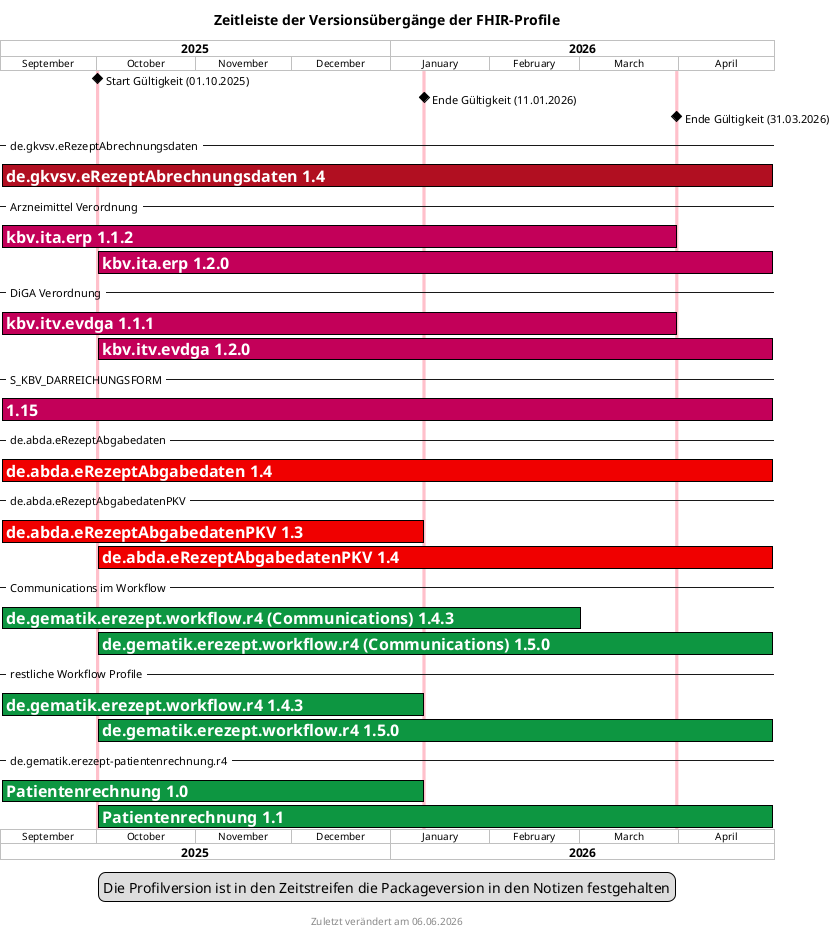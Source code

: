 @startgantt fhir_version_timeline
' Define color variables
!define kbvcolor #c30059
!define gematikcolor #0D9641 
!define davcolor #f00000
!define gkvcolor #b10f21

<style>
ganttDiagram {
   task {
      BackGroundColor GreenYellow
      LineColor Green
      FontColor white
      FontSize 16
      FontStyle bold
   }
   undone {
       BackGroundColor red
   }
}
</style>
title Zeitleiste der Versionsübergänge der FHIR-Profile
footer Zuletzt verändert am %date("dd.MM.yyyy")

projectscale monthly zoom 3
Project starts 2025-09-01

2025-10-01 is colored pink
2026-01-11 is colored pink
2026-03-31 is colored pink

[Start Gültigkeit (01.10.2025)] happens on 2025-10-01
[Ende Gültigkeit (11.01.2026)] happens on 2026-01-11
[Ende Gültigkeit (31.03.2026)] happens on 2026-03-31

-- de.gkvsv.eRezeptAbrechnungsdaten --
[de.gkvsv.eRezeptAbrechnungsdaten 1.4] starts 2025-09-01 and ends 2026-04-30
[de.gkvsv.eRezeptAbrechnungsdaten 1.4] is colored in gkvcolor/black

-- Arzneimittel Verordnung --

[kbv.ita.erp 1.1.2] starts 2025-09-01 and ends 2026-03-31
[kbv.ita.erp 1.1.2] is colored in kbvcolor/black 
[kbv.ita.erp 1.2.0] starts 2025-10-01 and ends 2026-04-30
[kbv.ita.erp 1.2.0] is colored in kbvcolor/black 

-- DiGA Verordnung --

[kbv.itv.evdga 1.1.1] starts 2025-09-01 and ends 2026-03-31
[kbv.itv.evdga 1.1.1] is colored in kbvcolor/black 
[kbv.itv.evdga 1.2.0] starts 2025-10-01 and ends 2026-04-30
[kbv.itv.evdga 1.2.0] is colored in kbvcolor/black 

-- S_KBV_DARREICHUNGSFORM --
[1.15] starts 2025-09-01 and ends 2026-04-30
[1.15] is colored in kbvcolor/black

-- de.abda.eRezeptAbgabedaten --
[de.abda.eRezeptAbgabedaten 1.4] starts 2025-09-01 and ends 2026-04-30
[de.abda.eRezeptAbgabedaten 1.4] is colored in davcolor/black 

-- de.abda.eRezeptAbgabedatenPKV --
[de.abda.eRezeptAbgabedatenPKV 1.3] starts 2025-09-01 and ends 2026-01-11
[de.abda.eRezeptAbgabedatenPKV 1.3] is colored in davcolor/black 
[de.abda.eRezeptAbgabedatenPKV 1.4] starts 2025-10-01 and ends 2026-04-30
[de.abda.eRezeptAbgabedatenPKV 1.4] is colored in davcolor/black 

-- Communications im Workflow --

[de.gematik.erezept.workflow.r4 (Communications) 1.4.3] starts 2025-09-01 and ends 2026-03-01
[de.gematik.erezept.workflow.r4 (Communications) 1.4.3] is colored in gematikcolor/black
[de.gematik.erezept.workflow.r4 (Communications) 1.5.0] starts 2025-10-01 and ends 2026-04-30
[de.gematik.erezept.workflow.r4 (Communications) 1.5.0] is colored in gematikcolor/black

-- restliche Workflow Profile --
[de.gematik.erezept.workflow.r4 1.4.3] starts 2025-09-01 and ends 2026-01-11
[de.gematik.erezept.workflow.r4 1.4.3] is colored in gematikcolor/black
[de.gematik.erezept.workflow.r4 1.5.0] starts 2025-10-01 and ends 2026-04-30
[de.gematik.erezept.workflow.r4 1.5.0] is colored in gematikcolor/black

-- de.gematik.erezept-patientenrechnung.r4 --
[Patientenrechnung 1.0] starts 2025-09-01 and ends 2026-01-11
[Patientenrechnung 1.0] is colored in gematikcolor/black
[Patientenrechnung 1.1] starts 2025-10-01 and ends 2026-04-30
[Patientenrechnung 1.1] is colored in gematikcolor/black

legend
Die Profilversion ist in den Zeitstreifen die Packageversion in den Notizen festgehalten
end legend

@endgantt